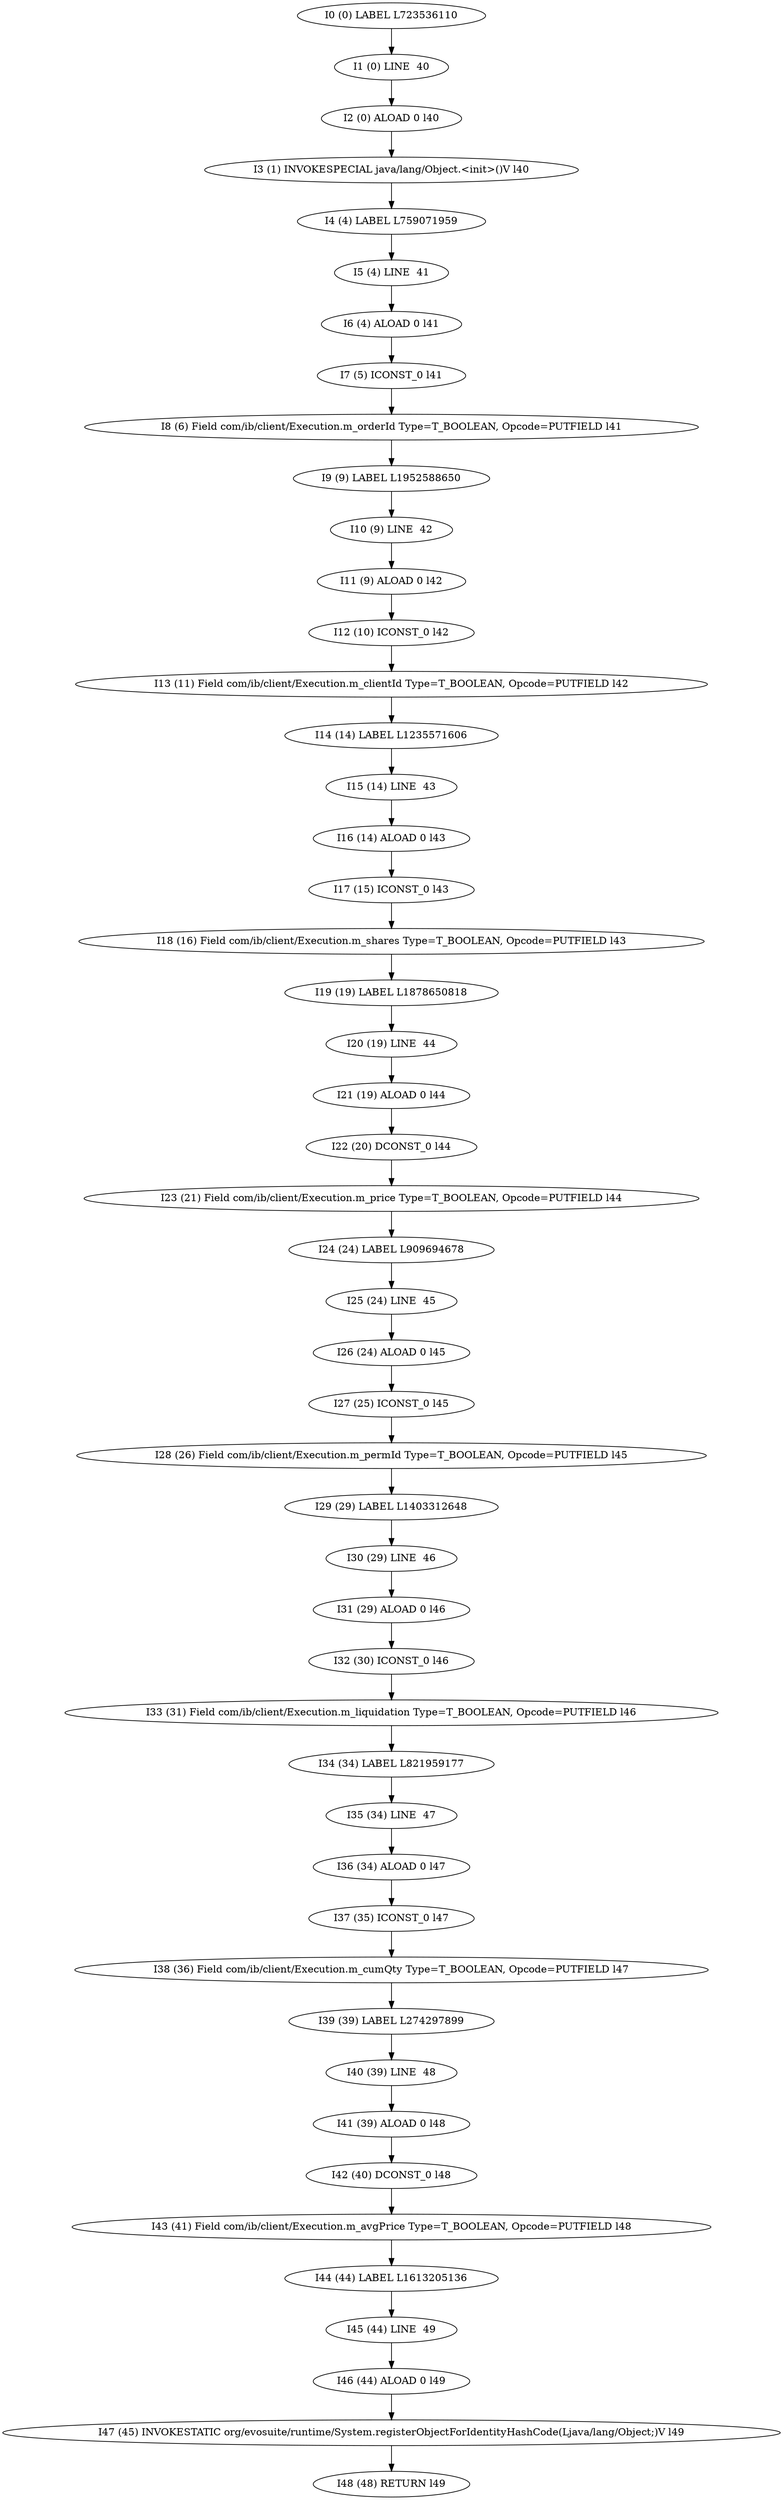 digraph G {
  1 [ label="I0 (0) LABEL L723536110" ];
  2 [ label="I1 (0) LINE  40" ];
  3 [ label="I2 (0) ALOAD 0 l40" ];
  4 [ label="I3 (1) INVOKESPECIAL java/lang/Object.<init>()V l40" ];
  5 [ label="I4 (4) LABEL L759071959" ];
  6 [ label="I5 (4) LINE  41" ];
  7 [ label="I6 (4) ALOAD 0 l41" ];
  8 [ label="I7 (5) ICONST_0 l41" ];
  9 [ label="I8 (6) Field com/ib/client/Execution.m_orderId Type=T_BOOLEAN, Opcode=PUTFIELD l41" ];
  10 [ label="I9 (9) LABEL L1952588650" ];
  11 [ label="I10 (9) LINE  42" ];
  12 [ label="I11 (9) ALOAD 0 l42" ];
  13 [ label="I12 (10) ICONST_0 l42" ];
  14 [ label="I13 (11) Field com/ib/client/Execution.m_clientId Type=T_BOOLEAN, Opcode=PUTFIELD l42" ];
  15 [ label="I14 (14) LABEL L1235571606" ];
  16 [ label="I15 (14) LINE  43" ];
  17 [ label="I16 (14) ALOAD 0 l43" ];
  18 [ label="I17 (15) ICONST_0 l43" ];
  19 [ label="I18 (16) Field com/ib/client/Execution.m_shares Type=T_BOOLEAN, Opcode=PUTFIELD l43" ];
  20 [ label="I19 (19) LABEL L1878650818" ];
  21 [ label="I20 (19) LINE  44" ];
  22 [ label="I21 (19) ALOAD 0 l44" ];
  23 [ label="I22 (20) DCONST_0 l44" ];
  24 [ label="I23 (21) Field com/ib/client/Execution.m_price Type=T_BOOLEAN, Opcode=PUTFIELD l44" ];
  25 [ label="I24 (24) LABEL L909694678" ];
  26 [ label="I25 (24) LINE  45" ];
  27 [ label="I26 (24) ALOAD 0 l45" ];
  28 [ label="I27 (25) ICONST_0 l45" ];
  29 [ label="I28 (26) Field com/ib/client/Execution.m_permId Type=T_BOOLEAN, Opcode=PUTFIELD l45" ];
  30 [ label="I29 (29) LABEL L1403312648" ];
  31 [ label="I30 (29) LINE  46" ];
  32 [ label="I31 (29) ALOAD 0 l46" ];
  33 [ label="I32 (30) ICONST_0 l46" ];
  34 [ label="I33 (31) Field com/ib/client/Execution.m_liquidation Type=T_BOOLEAN, Opcode=PUTFIELD l46" ];
  35 [ label="I34 (34) LABEL L821959177" ];
  36 [ label="I35 (34) LINE  47" ];
  37 [ label="I36 (34) ALOAD 0 l47" ];
  38 [ label="I37 (35) ICONST_0 l47" ];
  39 [ label="I38 (36) Field com/ib/client/Execution.m_cumQty Type=T_BOOLEAN, Opcode=PUTFIELD l47" ];
  40 [ label="I39 (39) LABEL L274297899" ];
  41 [ label="I40 (39) LINE  48" ];
  42 [ label="I41 (39) ALOAD 0 l48" ];
  43 [ label="I42 (40) DCONST_0 l48" ];
  44 [ label="I43 (41) Field com/ib/client/Execution.m_avgPrice Type=T_BOOLEAN, Opcode=PUTFIELD l48" ];
  45 [ label="I44 (44) LABEL L1613205136" ];
  46 [ label="I45 (44) LINE  49" ];
  47 [ label="I46 (44) ALOAD 0 l49" ];
  48 [ label="I47 (45) INVOKESTATIC org/evosuite/runtime/System.registerObjectForIdentityHashCode(Ljava/lang/Object;)V l49" ];
  49 [ label="I48 (48) RETURN l49" ];
  1 -> 2 [ label="" ];
  2 -> 3 [ label="" ];
  3 -> 4 [ label="" ];
  4 -> 5 [ label="" ];
  5 -> 6 [ label="" ];
  6 -> 7 [ label="" ];
  7 -> 8 [ label="" ];
  8 -> 9 [ label="" ];
  9 -> 10 [ label="" ];
  10 -> 11 [ label="" ];
  11 -> 12 [ label="" ];
  12 -> 13 [ label="" ];
  13 -> 14 [ label="" ];
  14 -> 15 [ label="" ];
  15 -> 16 [ label="" ];
  16 -> 17 [ label="" ];
  17 -> 18 [ label="" ];
  18 -> 19 [ label="" ];
  19 -> 20 [ label="" ];
  20 -> 21 [ label="" ];
  21 -> 22 [ label="" ];
  22 -> 23 [ label="" ];
  23 -> 24 [ label="" ];
  24 -> 25 [ label="" ];
  25 -> 26 [ label="" ];
  26 -> 27 [ label="" ];
  27 -> 28 [ label="" ];
  28 -> 29 [ label="" ];
  29 -> 30 [ label="" ];
  30 -> 31 [ label="" ];
  31 -> 32 [ label="" ];
  32 -> 33 [ label="" ];
  33 -> 34 [ label="" ];
  34 -> 35 [ label="" ];
  35 -> 36 [ label="" ];
  36 -> 37 [ label="" ];
  37 -> 38 [ label="" ];
  38 -> 39 [ label="" ];
  39 -> 40 [ label="" ];
  40 -> 41 [ label="" ];
  41 -> 42 [ label="" ];
  42 -> 43 [ label="" ];
  43 -> 44 [ label="" ];
  44 -> 45 [ label="" ];
  45 -> 46 [ label="" ];
  46 -> 47 [ label="" ];
  47 -> 48 [ label="" ];
  48 -> 49 [ label="" ];
}

